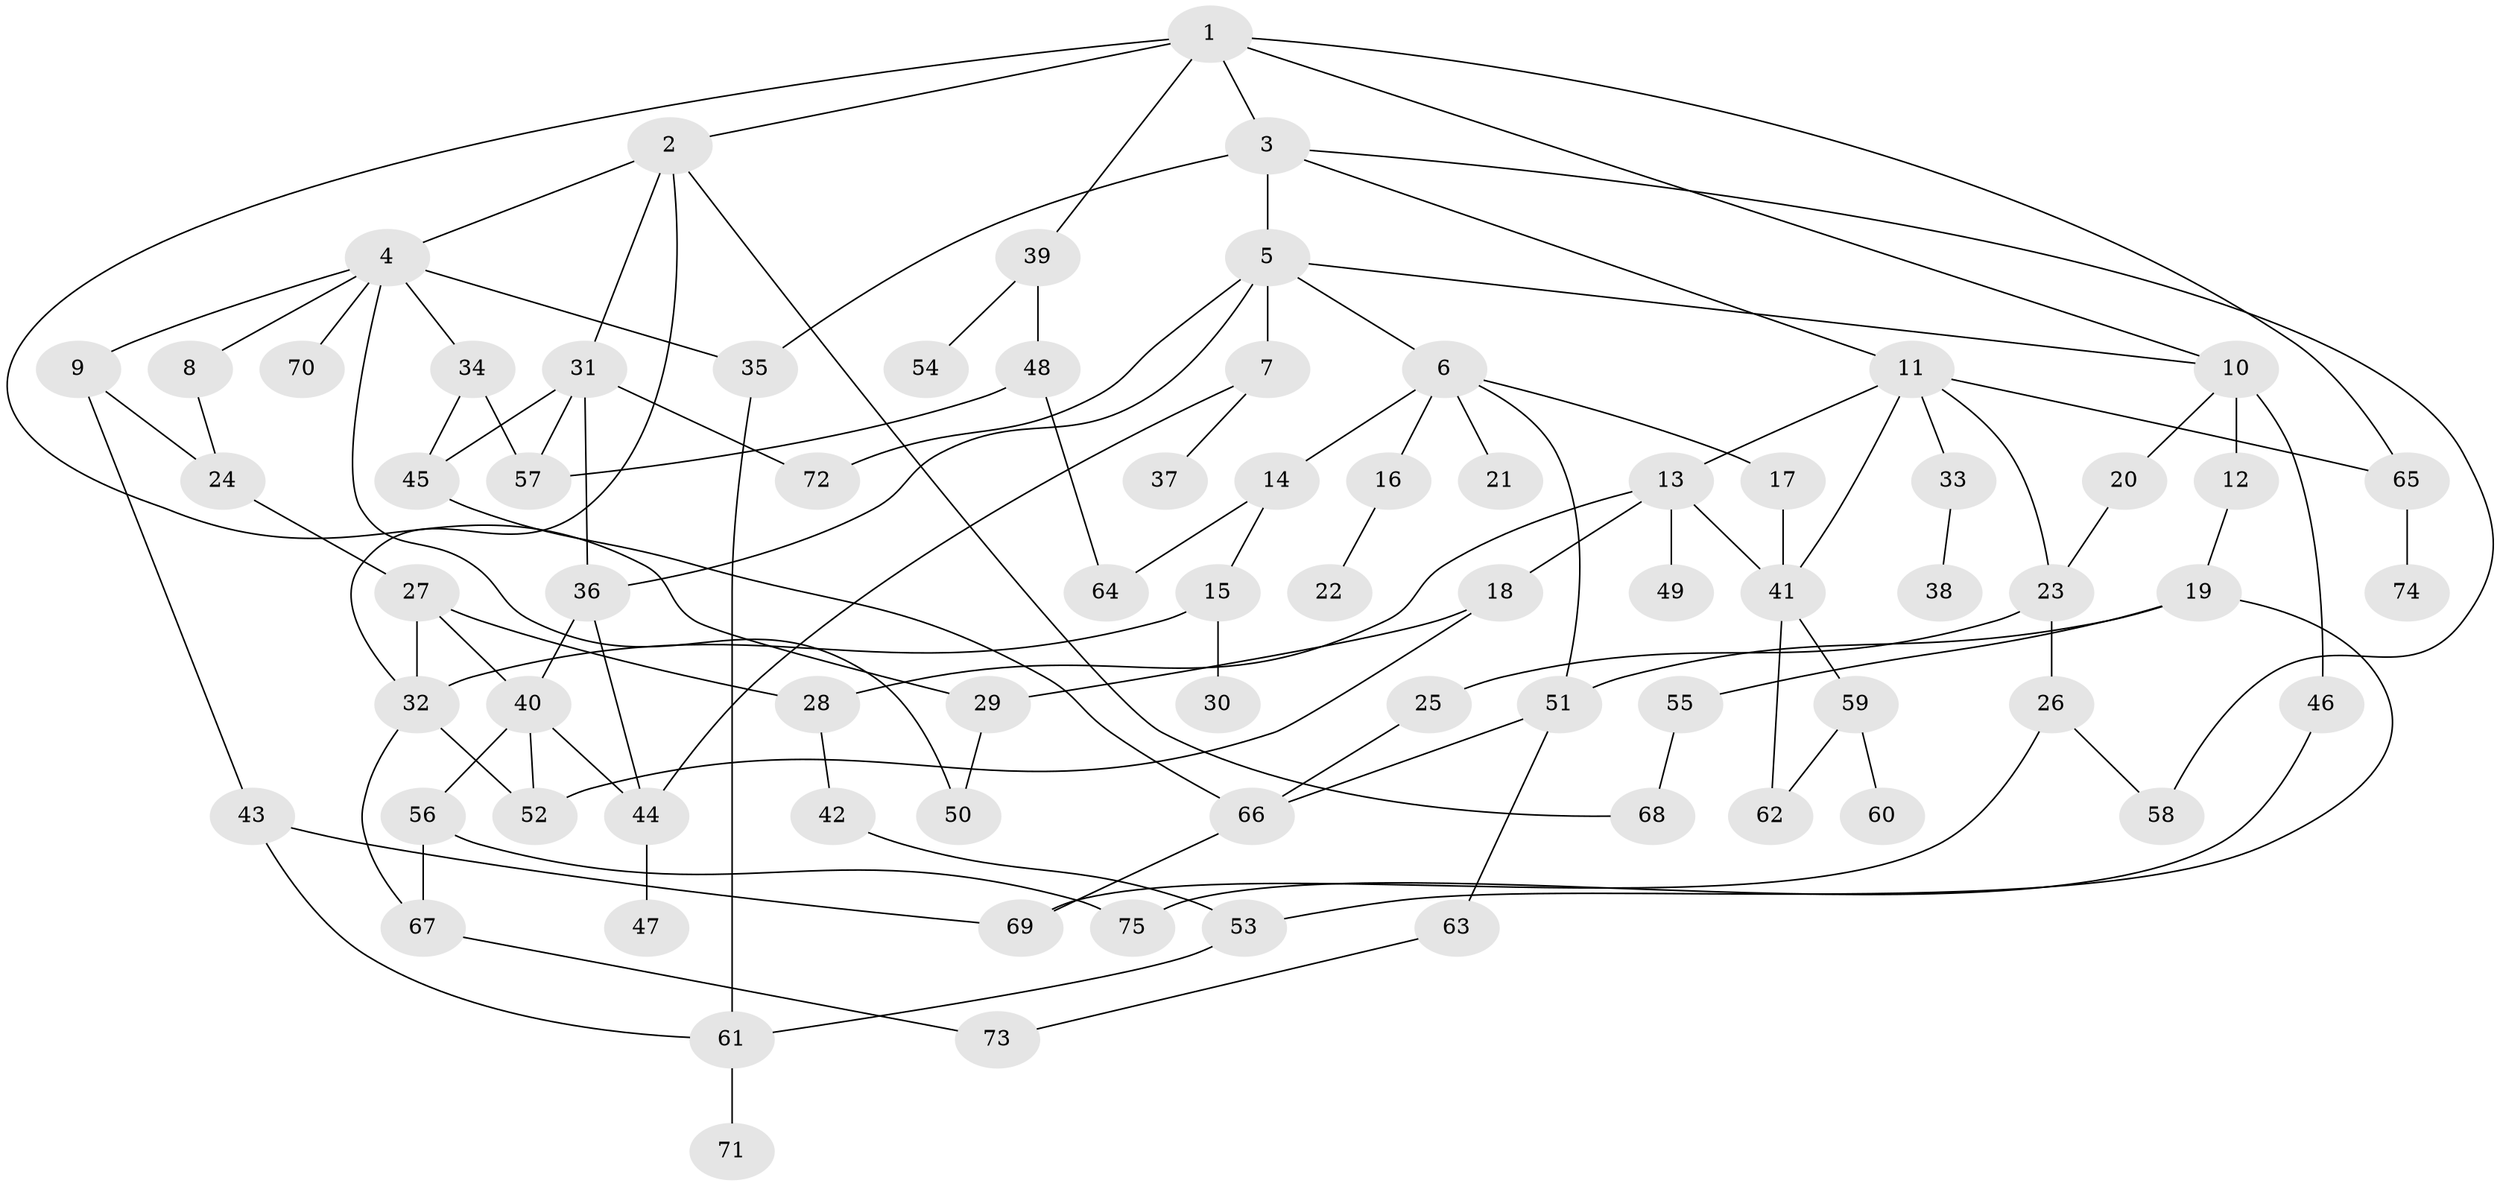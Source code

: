 // coarse degree distribution, {12: 0.043478260869565216, 7: 0.043478260869565216, 5: 0.043478260869565216, 4: 0.17391304347826086, 2: 0.13043478260869565, 8: 0.08695652173913043, 1: 0.08695652173913043, 3: 0.34782608695652173, 6: 0.043478260869565216}
// Generated by graph-tools (version 1.1) at 2025/49/03/04/25 22:49:14]
// undirected, 75 vertices, 111 edges
graph export_dot {
  node [color=gray90,style=filled];
  1;
  2;
  3;
  4;
  5;
  6;
  7;
  8;
  9;
  10;
  11;
  12;
  13;
  14;
  15;
  16;
  17;
  18;
  19;
  20;
  21;
  22;
  23;
  24;
  25;
  26;
  27;
  28;
  29;
  30;
  31;
  32;
  33;
  34;
  35;
  36;
  37;
  38;
  39;
  40;
  41;
  42;
  43;
  44;
  45;
  46;
  47;
  48;
  49;
  50;
  51;
  52;
  53;
  54;
  55;
  56;
  57;
  58;
  59;
  60;
  61;
  62;
  63;
  64;
  65;
  66;
  67;
  68;
  69;
  70;
  71;
  72;
  73;
  74;
  75;
  1 -- 2;
  1 -- 3;
  1 -- 29;
  1 -- 39;
  1 -- 10;
  1 -- 65;
  2 -- 4;
  2 -- 31;
  2 -- 68;
  2 -- 32;
  3 -- 5;
  3 -- 11;
  3 -- 35;
  3 -- 58;
  4 -- 8;
  4 -- 9;
  4 -- 34;
  4 -- 50;
  4 -- 70;
  4 -- 35;
  5 -- 6;
  5 -- 7;
  5 -- 10;
  5 -- 72;
  5 -- 36;
  6 -- 14;
  6 -- 16;
  6 -- 17;
  6 -- 21;
  6 -- 51;
  7 -- 37;
  7 -- 44;
  8 -- 24;
  9 -- 24;
  9 -- 43;
  10 -- 12;
  10 -- 20;
  10 -- 46;
  11 -- 13;
  11 -- 23;
  11 -- 33;
  11 -- 65;
  11 -- 41;
  12 -- 19;
  13 -- 18;
  13 -- 28;
  13 -- 49;
  13 -- 41;
  14 -- 15;
  14 -- 64;
  15 -- 30;
  15 -- 32;
  16 -- 22;
  17 -- 41;
  18 -- 29;
  18 -- 52;
  19 -- 53;
  19 -- 55;
  19 -- 51;
  20 -- 23;
  23 -- 25;
  23 -- 26;
  24 -- 27;
  25 -- 66;
  26 -- 69;
  26 -- 58;
  27 -- 32;
  27 -- 40;
  27 -- 28;
  28 -- 42;
  29 -- 50;
  31 -- 36;
  31 -- 45;
  31 -- 72;
  31 -- 57;
  32 -- 67;
  32 -- 52;
  33 -- 38;
  34 -- 45;
  34 -- 57;
  35 -- 61;
  36 -- 44;
  36 -- 40;
  39 -- 48;
  39 -- 54;
  40 -- 52;
  40 -- 56;
  40 -- 44;
  41 -- 59;
  41 -- 62;
  42 -- 53;
  43 -- 69;
  43 -- 61;
  44 -- 47;
  45 -- 66;
  46 -- 75;
  48 -- 57;
  48 -- 64;
  51 -- 63;
  51 -- 66;
  53 -- 61;
  55 -- 68;
  56 -- 75;
  56 -- 67;
  59 -- 60;
  59 -- 62;
  61 -- 71;
  63 -- 73;
  65 -- 74;
  66 -- 69;
  67 -- 73;
}
